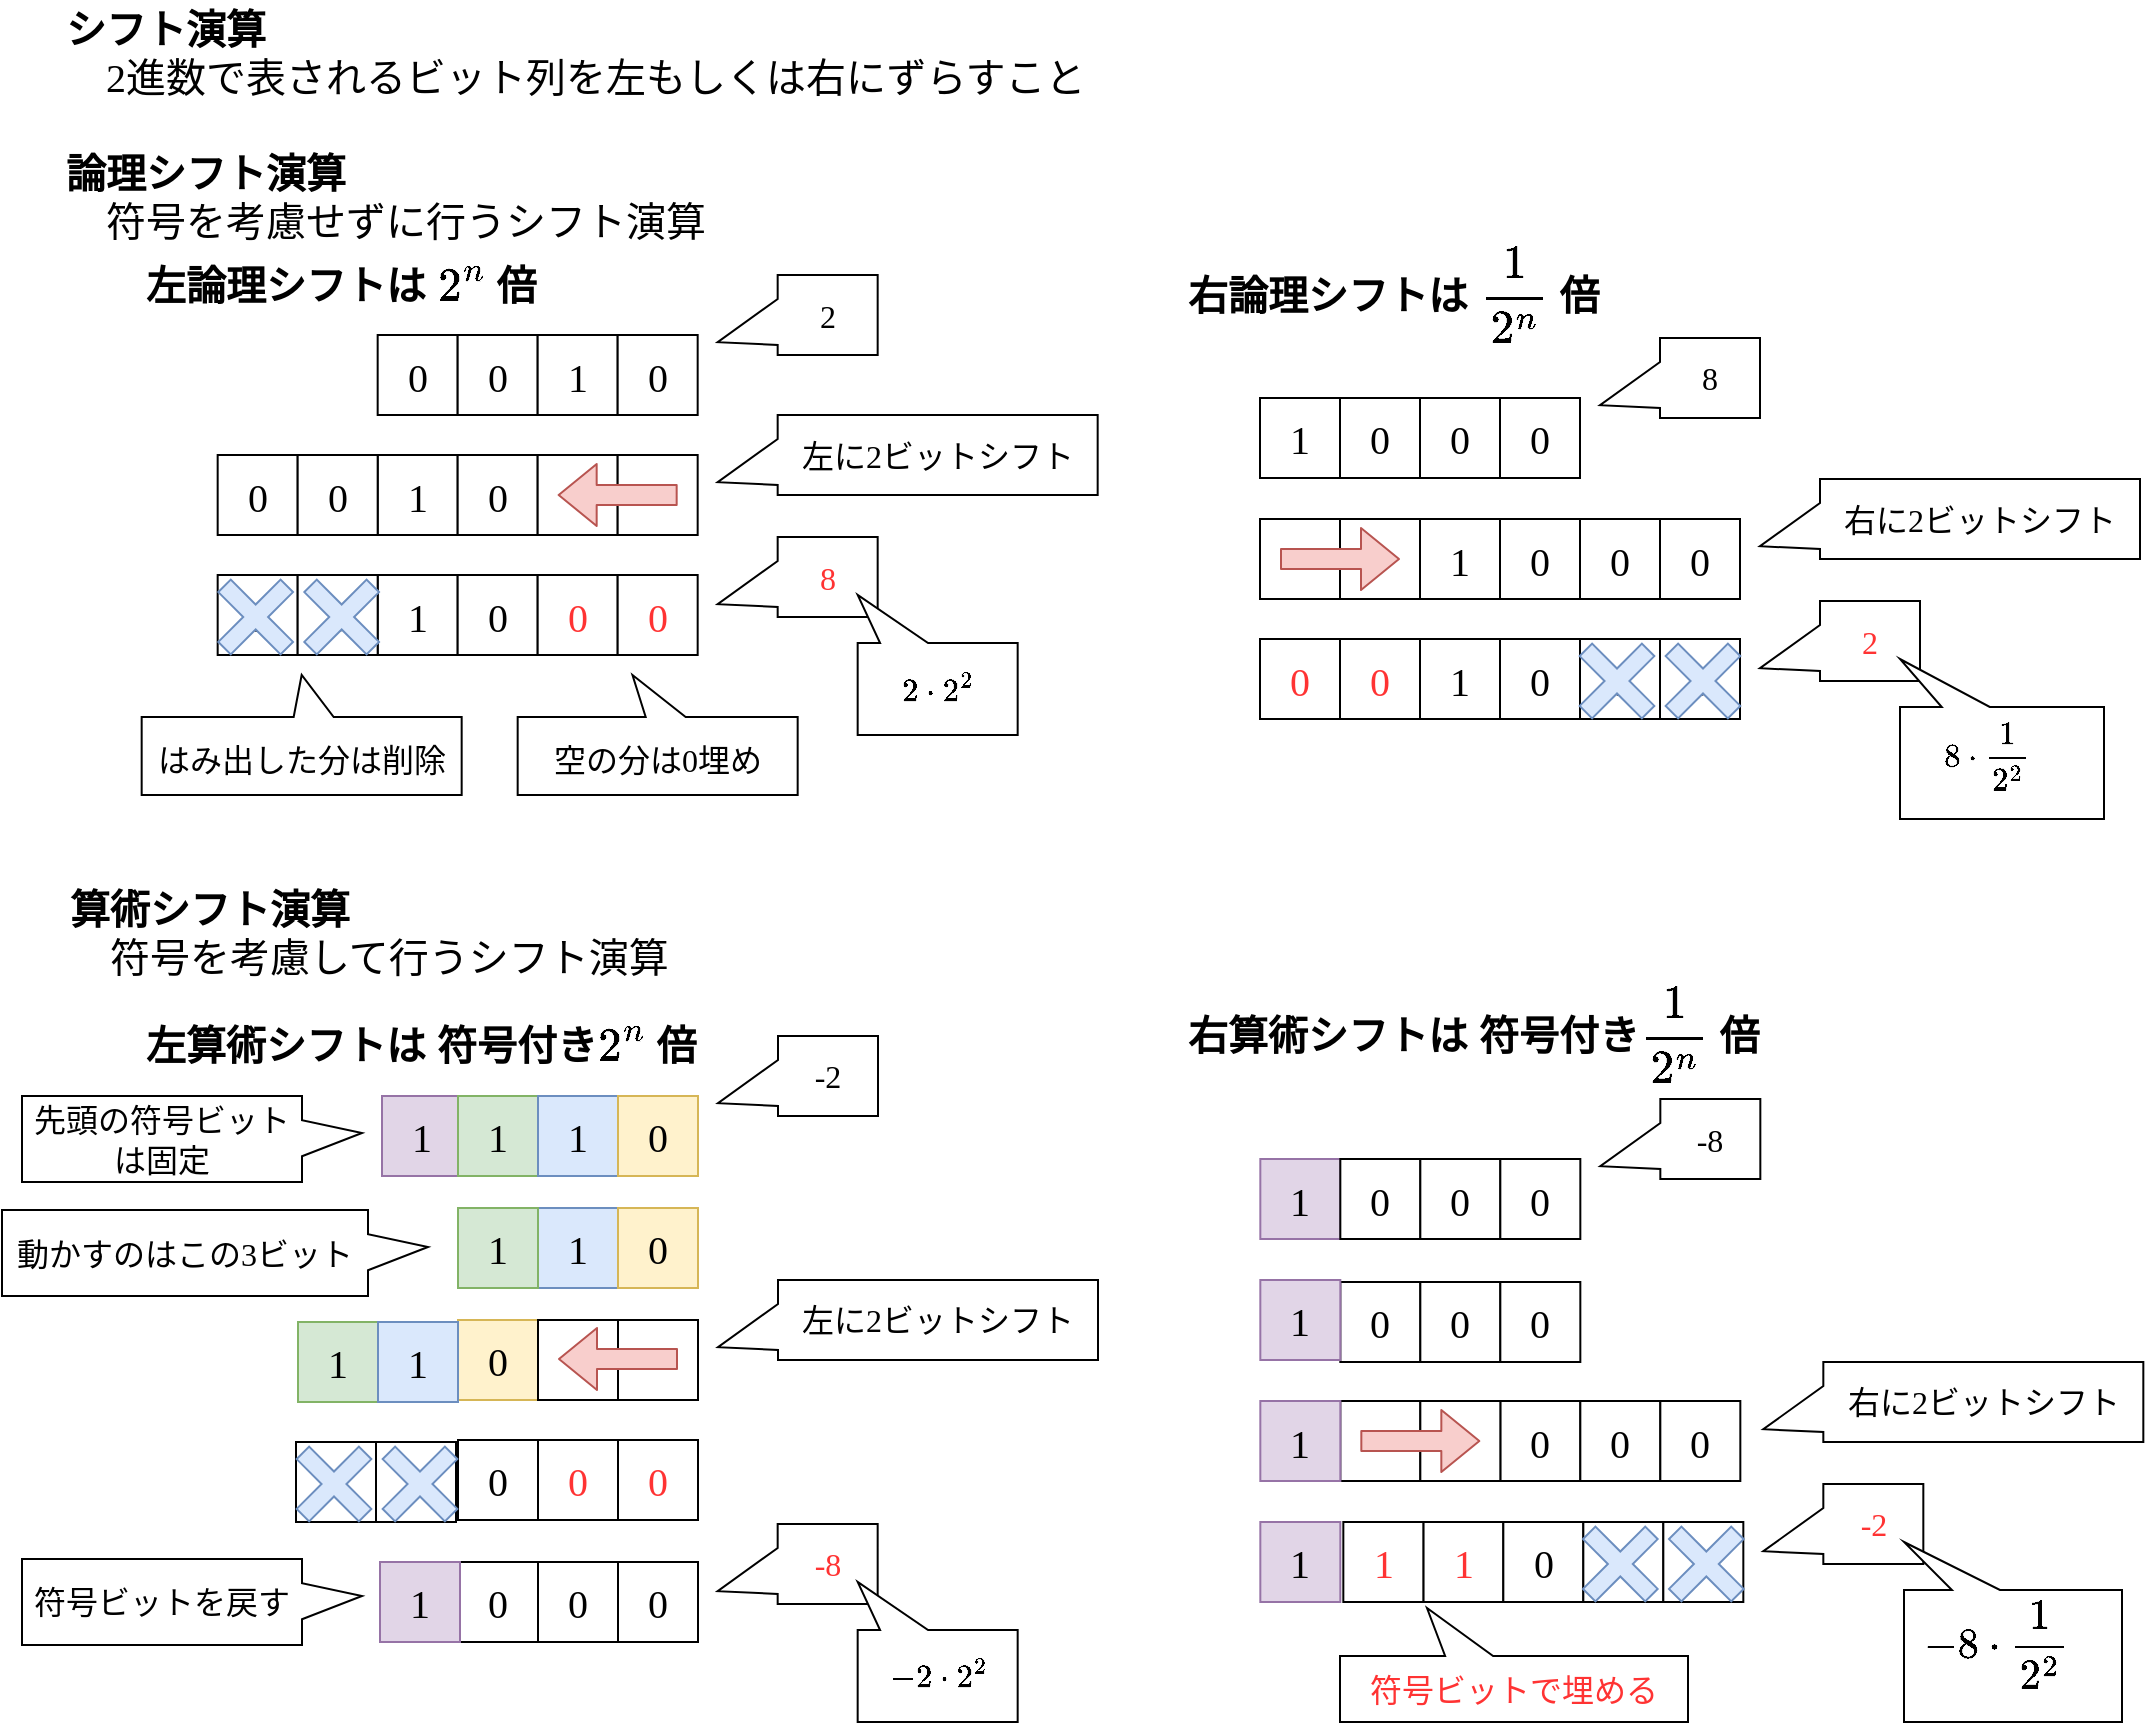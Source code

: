 <mxfile version="11.3.0" type="device" pages="1"><diagram id="_Bbx1AckjvDdmQ9DkUtu" name="ページ1"><mxGraphModel dx="1341" dy="803" grid="1" gridSize="10" guides="1" tooltips="1" connect="1" arrows="1" fold="1" page="1" pageScale="1" pageWidth="827" pageHeight="1169" math="1" shadow="0"><root><mxCell id="0"/><mxCell id="1" parent="0"/><mxCell id="S6I8EzR1U1E8g_ZofssT-21" value="0" style="whiteSpace=wrap;html=1;aspect=fixed;fontFamily=Tahoma;fontSize=20;" parent="1" vertex="1"><mxGeometry x="117.833" y="326.5" width="40" height="40" as="geometry"/></mxCell><mxCell id="S6I8EzR1U1E8g_ZofssT-1" value="&lt;font style=&quot;font-size: 20px&quot; face=&quot;Tahoma&quot;&gt;&lt;b&gt;シフト演算&lt;/b&gt;&lt;br&gt;　2進数で表されるビット列を左もしくは右にずらすこと&lt;br&gt;&lt;br&gt;&lt;b&gt;論理シフト演算&lt;/b&gt;&lt;br&gt;　符号を考慮せずに行うシフト演算&lt;br&gt;&lt;br&gt;&lt;/font&gt;" style="text;html=1;resizable=0;points=[];autosize=1;align=left;verticalAlign=top;spacingTop=-4;" parent="1" vertex="1"><mxGeometry x="40" y="39" width="530" height="110" as="geometry"/></mxCell><mxCell id="S6I8EzR1U1E8g_ZofssT-2" value="&lt;font style=&quot;font-size: 20px&quot;&gt;左論理シフトは `2^n` 倍&lt;/font&gt;" style="text;html=1;resizable=0;points=[];autosize=1;align=left;verticalAlign=top;spacingTop=-4;fontStyle=1" parent="1" vertex="1"><mxGeometry x="79.833" y="166.5" width="230" height="20" as="geometry"/></mxCell><mxCell id="S6I8EzR1U1E8g_ZofssT-4" value="0" style="whiteSpace=wrap;html=1;aspect=fixed;fontFamily=Tahoma;fontSize=20;" parent="1" vertex="1"><mxGeometry x="197.833" y="206.5" width="40" height="40" as="geometry"/></mxCell><mxCell id="S6I8EzR1U1E8g_ZofssT-5" value="0" style="whiteSpace=wrap;html=1;aspect=fixed;fontFamily=Tahoma;fontSize=20;" parent="1" vertex="1"><mxGeometry x="237.833" y="206.5" width="40" height="40" as="geometry"/></mxCell><mxCell id="S6I8EzR1U1E8g_ZofssT-6" value="1" style="whiteSpace=wrap;html=1;aspect=fixed;fontFamily=Tahoma;fontSize=20;" parent="1" vertex="1"><mxGeometry x="277.833" y="206.5" width="40" height="40" as="geometry"/></mxCell><mxCell id="S6I8EzR1U1E8g_ZofssT-7" value="0" style="whiteSpace=wrap;html=1;aspect=fixed;fontFamily=Tahoma;fontSize=20;" parent="1" vertex="1"><mxGeometry x="317.833" y="206.5" width="40" height="40" as="geometry"/></mxCell><mxCell id="S6I8EzR1U1E8g_ZofssT-8" value="2" style="shape=callout;whiteSpace=wrap;html=1;perimeter=calloutPerimeter;fontFamily=Tahoma;fontSize=16;position2=0.84;size=30;position=0.3;base=23;direction=south;" parent="1" vertex="1"><mxGeometry x="367.833" y="176.5" width="80" height="40" as="geometry"/></mxCell><mxCell id="S6I8EzR1U1E8g_ZofssT-9" value="1" style="whiteSpace=wrap;html=1;aspect=fixed;fontFamily=Tahoma;fontSize=20;" parent="1" vertex="1"><mxGeometry x="197.833" y="266.5" width="40" height="40" as="geometry"/></mxCell><mxCell id="S6I8EzR1U1E8g_ZofssT-10" value="0" style="whiteSpace=wrap;html=1;aspect=fixed;fontFamily=Tahoma;fontSize=20;" parent="1" vertex="1"><mxGeometry x="237.833" y="266.5" width="40" height="40" as="geometry"/></mxCell><mxCell id="S6I8EzR1U1E8g_ZofssT-11" value="" style="whiteSpace=wrap;html=1;aspect=fixed;fontFamily=Tahoma;fontSize=20;" parent="1" vertex="1"><mxGeometry x="277.833" y="266.5" width="40" height="40" as="geometry"/></mxCell><mxCell id="S6I8EzR1U1E8g_ZofssT-12" value="" style="whiteSpace=wrap;html=1;aspect=fixed;fontFamily=Tahoma;fontSize=20;" parent="1" vertex="1"><mxGeometry x="317.833" y="266.5" width="40" height="40" as="geometry"/></mxCell><mxCell id="S6I8EzR1U1E8g_ZofssT-13" value="0" style="whiteSpace=wrap;html=1;aspect=fixed;fontFamily=Tahoma;fontSize=20;" parent="1" vertex="1"><mxGeometry x="117.833" y="266.5" width="40" height="40" as="geometry"/></mxCell><mxCell id="S6I8EzR1U1E8g_ZofssT-14" value="0" style="whiteSpace=wrap;html=1;aspect=fixed;fontFamily=Tahoma;fontSize=20;" parent="1" vertex="1"><mxGeometry x="157.833" y="266.5" width="40" height="40" as="geometry"/></mxCell><mxCell id="S6I8EzR1U1E8g_ZofssT-15" value="" style="shape=flexArrow;endArrow=classic;html=1;fontFamily=Tahoma;fontSize=20;fillColor=#f8cecc;strokeColor=#b85450;" parent="1" edge="1"><mxGeometry width="50" height="50" relative="1" as="geometry"><mxPoint x="347.833" y="286.5" as="sourcePoint"/><mxPoint x="287.833" y="286.5" as="targetPoint"/></mxGeometry></mxCell><mxCell id="S6I8EzR1U1E8g_ZofssT-16" value="左に2ビットシフト" style="shape=callout;whiteSpace=wrap;html=1;perimeter=calloutPerimeter;fontFamily=Tahoma;fontSize=16;position2=0.84;size=30;position=0.3;base=23;direction=south;" parent="1" vertex="1"><mxGeometry x="367.833" y="246.5" width="190" height="40" as="geometry"/></mxCell><mxCell id="S6I8EzR1U1E8g_ZofssT-17" value="1" style="whiteSpace=wrap;html=1;aspect=fixed;fontFamily=Tahoma;fontSize=20;" parent="1" vertex="1"><mxGeometry x="197.833" y="326.5" width="40" height="40" as="geometry"/></mxCell><mxCell id="S6I8EzR1U1E8g_ZofssT-18" value="0" style="whiteSpace=wrap;html=1;aspect=fixed;fontFamily=Tahoma;fontSize=20;" parent="1" vertex="1"><mxGeometry x="237.833" y="326.5" width="40" height="40" as="geometry"/></mxCell><mxCell id="S6I8EzR1U1E8g_ZofssT-19" value="0" style="whiteSpace=wrap;html=1;aspect=fixed;fontFamily=Tahoma;fontSize=20;fontColor=#FF3333;" parent="1" vertex="1"><mxGeometry x="277.833" y="326.5" width="40" height="40" as="geometry"/></mxCell><mxCell id="S6I8EzR1U1E8g_ZofssT-20" value="0" style="whiteSpace=wrap;html=1;aspect=fixed;fontFamily=Tahoma;fontSize=20;fontColor=#FF3333;" parent="1" vertex="1"><mxGeometry x="317.833" y="326.5" width="40" height="40" as="geometry"/></mxCell><mxCell id="S6I8EzR1U1E8g_ZofssT-22" value="0" style="whiteSpace=wrap;html=1;aspect=fixed;fontFamily=Tahoma;fontSize=20;" parent="1" vertex="1"><mxGeometry x="157.833" y="326.5" width="40" height="40" as="geometry"/></mxCell><mxCell id="S6I8EzR1U1E8g_ZofssT-24" value="" style="shape=cross;whiteSpace=wrap;html=1;fontFamily=Tahoma;fontSize=20;rotation=-45;fillColor=#dae8fc;strokeColor=#6c8ebf;" parent="1" vertex="1"><mxGeometry x="114.833" y="325.5" width="44" height="44" as="geometry"/></mxCell><mxCell id="S6I8EzR1U1E8g_ZofssT-28" value="" style="shape=cross;whiteSpace=wrap;html=1;fontFamily=Tahoma;fontSize=20;rotation=-45;fillColor=#dae8fc;strokeColor=#6c8ebf;" parent="1" vertex="1"><mxGeometry x="157.833" y="325.5" width="44" height="44" as="geometry"/></mxCell><mxCell id="S6I8EzR1U1E8g_ZofssT-29" value="&lt;font color=&quot;#000000&quot; style=&quot;font-size: 16px&quot;&gt;はみ出した分は削除&lt;/font&gt;" style="shape=callout;whiteSpace=wrap;html=1;perimeter=calloutPerimeter;fontFamily=Tahoma;fontSize=20;fontColor=#FF3333;direction=west;size=21;position=0.4;" parent="1" vertex="1"><mxGeometry x="79.833" y="376.5" width="160" height="60" as="geometry"/></mxCell><mxCell id="S6I8EzR1U1E8g_ZofssT-30" value="&lt;font color=&quot;#000000&quot; style=&quot;font-size: 16px&quot;&gt;空の分は0埋め&lt;/font&gt;" style="shape=callout;whiteSpace=wrap;html=1;perimeter=calloutPerimeter;fontFamily=Tahoma;fontSize=20;fontColor=#FF3333;direction=west;size=21;position=0.4;position2=0.59;" parent="1" vertex="1"><mxGeometry x="267.833" y="376.5" width="140" height="60" as="geometry"/></mxCell><mxCell id="S6I8EzR1U1E8g_ZofssT-31" value="8" style="shape=callout;whiteSpace=wrap;html=1;perimeter=calloutPerimeter;fontFamily=Tahoma;fontSize=16;position2=0.84;size=30;position=0.3;base=23;direction=south;fontColor=#FF3333;" parent="1" vertex="1"><mxGeometry x="367.833" y="307.5" width="80" height="40" as="geometry"/></mxCell><mxCell id="S6I8EzR1U1E8g_ZofssT-33" value="`2 * 2^2`" style="shape=callout;whiteSpace=wrap;html=1;perimeter=calloutPerimeter;fontFamily=Tahoma;fontSize=16;position2=1;size=24;position=0.56;base=24;direction=west;" parent="1" vertex="1"><mxGeometry x="437.833" y="336.5" width="80" height="70" as="geometry"/></mxCell><mxCell id="S6I8EzR1U1E8g_ZofssT-35" value="0" style="whiteSpace=wrap;html=1;aspect=fixed;fontFamily=Tahoma;fontSize=20;fontColor=#FF3333;" parent="1" vertex="1"><mxGeometry x="639.0" y="358.5" width="40" height="40" as="geometry"/></mxCell><mxCell id="S6I8EzR1U1E8g_ZofssT-36" value="1" style="whiteSpace=wrap;html=1;aspect=fixed;fontFamily=Tahoma;fontSize=20;" parent="1" vertex="1"><mxGeometry x="639.0" y="238" width="40" height="40" as="geometry"/></mxCell><mxCell id="S6I8EzR1U1E8g_ZofssT-37" value="0" style="whiteSpace=wrap;html=1;aspect=fixed;fontFamily=Tahoma;fontSize=20;" parent="1" vertex="1"><mxGeometry x="679.0" y="238" width="40" height="40" as="geometry"/></mxCell><mxCell id="S6I8EzR1U1E8g_ZofssT-38" value="0" style="whiteSpace=wrap;html=1;aspect=fixed;fontFamily=Tahoma;fontSize=20;" parent="1" vertex="1"><mxGeometry x="719.0" y="238" width="40" height="40" as="geometry"/></mxCell><mxCell id="S6I8EzR1U1E8g_ZofssT-39" value="0" style="whiteSpace=wrap;html=1;aspect=fixed;fontFamily=Tahoma;fontSize=20;" parent="1" vertex="1"><mxGeometry x="759.0" y="238" width="40" height="40" as="geometry"/></mxCell><mxCell id="S6I8EzR1U1E8g_ZofssT-40" value="8" style="shape=callout;whiteSpace=wrap;html=1;perimeter=calloutPerimeter;fontFamily=Tahoma;fontSize=16;position2=0.84;size=30;position=0.3;base=23;direction=south;" parent="1" vertex="1"><mxGeometry x="809.0" y="208" width="80" height="40" as="geometry"/></mxCell><mxCell id="S6I8EzR1U1E8g_ZofssT-41" value="1" style="whiteSpace=wrap;html=1;aspect=fixed;fontFamily=Tahoma;fontSize=20;" parent="1" vertex="1"><mxGeometry x="719.0" y="298.5" width="40" height="40" as="geometry"/></mxCell><mxCell id="S6I8EzR1U1E8g_ZofssT-42" value="0" style="whiteSpace=wrap;html=1;aspect=fixed;fontFamily=Tahoma;fontSize=20;" parent="1" vertex="1"><mxGeometry x="759.0" y="298.5" width="40" height="40" as="geometry"/></mxCell><mxCell id="S6I8EzR1U1E8g_ZofssT-43" value="0" style="whiteSpace=wrap;html=1;aspect=fixed;fontFamily=Tahoma;fontSize=20;" parent="1" vertex="1"><mxGeometry x="799.0" y="298.5" width="40" height="40" as="geometry"/></mxCell><mxCell id="S6I8EzR1U1E8g_ZofssT-44" value="0" style="whiteSpace=wrap;html=1;aspect=fixed;fontFamily=Tahoma;fontSize=20;" parent="1" vertex="1"><mxGeometry x="839.0" y="298.5" width="40" height="40" as="geometry"/></mxCell><mxCell id="S6I8EzR1U1E8g_ZofssT-45" value="" style="whiteSpace=wrap;html=1;aspect=fixed;fontFamily=Tahoma;fontSize=20;" parent="1" vertex="1"><mxGeometry x="639.0" y="298.5" width="40" height="40" as="geometry"/></mxCell><mxCell id="S6I8EzR1U1E8g_ZofssT-46" value="" style="whiteSpace=wrap;html=1;aspect=fixed;fontFamily=Tahoma;fontSize=20;" parent="1" vertex="1"><mxGeometry x="679.0" y="298.5" width="40" height="40" as="geometry"/></mxCell><mxCell id="S6I8EzR1U1E8g_ZofssT-48" value="右に2ビットシフト" style="shape=callout;whiteSpace=wrap;html=1;perimeter=calloutPerimeter;fontFamily=Tahoma;fontSize=16;position2=0.84;size=30;position=0.3;base=23;direction=south;" parent="1" vertex="1"><mxGeometry x="889.0" y="278.5" width="190" height="40" as="geometry"/></mxCell><mxCell id="S6I8EzR1U1E8g_ZofssT-49" value="1" style="whiteSpace=wrap;html=1;aspect=fixed;fontFamily=Tahoma;fontSize=20;" parent="1" vertex="1"><mxGeometry x="719.0" y="358.5" width="40" height="40" as="geometry"/></mxCell><mxCell id="S6I8EzR1U1E8g_ZofssT-50" value="0" style="whiteSpace=wrap;html=1;aspect=fixed;fontFamily=Tahoma;fontSize=20;" parent="1" vertex="1"><mxGeometry x="759.0" y="358.5" width="40" height="40" as="geometry"/></mxCell><mxCell id="S6I8EzR1U1E8g_ZofssT-51" value="0" style="whiteSpace=wrap;html=1;aspect=fixed;fontFamily=Tahoma;fontSize=20;fontColor=#000000;" parent="1" vertex="1"><mxGeometry x="799.0" y="358.5" width="40" height="40" as="geometry"/></mxCell><mxCell id="S6I8EzR1U1E8g_ZofssT-52" value="0" style="whiteSpace=wrap;html=1;aspect=fixed;fontFamily=Tahoma;fontSize=20;fontColor=#000000;" parent="1" vertex="1"><mxGeometry x="839.0" y="358.5" width="40" height="40" as="geometry"/></mxCell><mxCell id="S6I8EzR1U1E8g_ZofssT-53" value="0" style="whiteSpace=wrap;html=1;aspect=fixed;fontFamily=Tahoma;fontSize=20;fontColor=#FF3333;" parent="1" vertex="1"><mxGeometry x="679.0" y="358.5" width="40" height="40" as="geometry"/></mxCell><mxCell id="S6I8EzR1U1E8g_ZofssT-54" value="" style="shape=cross;whiteSpace=wrap;html=1;fontFamily=Tahoma;fontSize=20;rotation=-45;fillColor=#dae8fc;strokeColor=#6c8ebf;" parent="1" vertex="1"><mxGeometry x="795.5" y="357.5" width="44" height="44" as="geometry"/></mxCell><mxCell id="S6I8EzR1U1E8g_ZofssT-55" value="" style="shape=cross;whiteSpace=wrap;html=1;fontFamily=Tahoma;fontSize=20;rotation=-45;fillColor=#dae8fc;strokeColor=#6c8ebf;" parent="1" vertex="1"><mxGeometry x="838.5" y="357.5" width="44" height="44" as="geometry"/></mxCell><mxCell id="S6I8EzR1U1E8g_ZofssT-58" value="2" style="shape=callout;whiteSpace=wrap;html=1;perimeter=calloutPerimeter;fontFamily=Tahoma;fontSize=16;position2=0.84;size=30;position=0.3;base=23;direction=south;fontColor=#FF3333;" parent="1" vertex="1"><mxGeometry x="889.0" y="339.5" width="80" height="40" as="geometry"/></mxCell><mxCell id="S6I8EzR1U1E8g_ZofssT-59" value="" style="shape=callout;whiteSpace=wrap;html=1;perimeter=calloutPerimeter;fontFamily=Tahoma;fontSize=16;position2=1;size=24;position=0.56;base=24;direction=west;verticalAlign=top;" parent="1" vertex="1"><mxGeometry x="959.0" y="368.5" width="102" height="80" as="geometry"/></mxCell><mxCell id="S6I8EzR1U1E8g_ZofssT-60" value="&lt;font style=&quot;font-size: 20px&quot;&gt;右論理シフトは `1/2^n` 倍&lt;/font&gt;" style="text;html=1;resizable=0;points=[];autosize=1;align=left;verticalAlign=top;spacingTop=-4;fontStyle=1" parent="1" vertex="1"><mxGeometry x="601.0" y="158.5" width="250" height="20" as="geometry"/></mxCell><mxCell id="S6I8EzR1U1E8g_ZofssT-61" value="" style="shape=flexArrow;endArrow=classic;html=1;fontFamily=Tahoma;fontSize=20;fillColor=#f8cecc;strokeColor=#b85450;" parent="1" edge="1"><mxGeometry width="50" height="50" relative="1" as="geometry"><mxPoint x="649.0" y="318.5" as="sourcePoint"/><mxPoint x="709.0" y="318.5" as="targetPoint"/></mxGeometry></mxCell><mxCell id="S6I8EzR1U1E8g_ZofssT-62" value="1" style="whiteSpace=wrap;html=1;aspect=fixed;fontFamily=Tahoma;fontSize=20;" parent="1" vertex="1"><mxGeometry x="157" y="760" width="40" height="40" as="geometry"/></mxCell><mxCell id="S6I8EzR1U1E8g_ZofssT-63" value="&lt;font style=&quot;font-size: 20px&quot; face=&quot;Tahoma&quot;&gt;&lt;b&gt;算術シフト演算&lt;/b&gt;&lt;br&gt;　符号を考慮して行うシフト演算&lt;br&gt;&lt;br&gt;&lt;/font&gt;" style="text;html=1;resizable=0;points=[];autosize=1;align=left;verticalAlign=top;spacingTop=-4;" parent="1" vertex="1"><mxGeometry x="42" y="479" width="320" height="60" as="geometry"/></mxCell><mxCell id="S6I8EzR1U1E8g_ZofssT-64" value="&lt;font style=&quot;font-size: 20px&quot;&gt;左算術シフトは 符号付き`2^n` 倍&lt;/font&gt;" style="text;html=1;resizable=0;points=[];autosize=1;align=left;verticalAlign=top;spacingTop=-4;fontStyle=1" parent="1" vertex="1"><mxGeometry x="80" y="547" width="310" height="20" as="geometry"/></mxCell><mxCell id="S6I8EzR1U1E8g_ZofssT-65" value="1" style="whiteSpace=wrap;html=1;aspect=fixed;fontFamily=Tahoma;fontSize=20;fillColor=#e1d5e7;strokeColor=#9673a6;" parent="1" vertex="1"><mxGeometry x="200" y="587" width="40" height="40" as="geometry"/></mxCell><mxCell id="S6I8EzR1U1E8g_ZofssT-66" value="1" style="whiteSpace=wrap;html=1;aspect=fixed;fontFamily=Tahoma;fontSize=20;fillColor=#d5e8d4;strokeColor=#82b366;" parent="1" vertex="1"><mxGeometry x="238" y="587" width="40" height="40" as="geometry"/></mxCell><mxCell id="S6I8EzR1U1E8g_ZofssT-67" value="1" style="whiteSpace=wrap;html=1;aspect=fixed;fontFamily=Tahoma;fontSize=20;fillColor=#dae8fc;strokeColor=#6c8ebf;" parent="1" vertex="1"><mxGeometry x="278" y="587" width="40" height="40" as="geometry"/></mxCell><mxCell id="S6I8EzR1U1E8g_ZofssT-68" value="0" style="whiteSpace=wrap;html=1;aspect=fixed;fontFamily=Tahoma;fontSize=20;fillColor=#fff2cc;strokeColor=#d6b656;" parent="1" vertex="1"><mxGeometry x="318" y="587" width="40" height="40" as="geometry"/></mxCell><mxCell id="S6I8EzR1U1E8g_ZofssT-69" value="-2" style="shape=callout;whiteSpace=wrap;html=1;perimeter=calloutPerimeter;fontFamily=Tahoma;fontSize=16;position2=0.84;size=30;position=0.3;base=23;direction=south;" parent="1" vertex="1"><mxGeometry x="368" y="557" width="80" height="40" as="geometry"/></mxCell><mxCell id="S6I8EzR1U1E8g_ZofssT-71" value="0" style="whiteSpace=wrap;html=1;aspect=fixed;fontFamily=Tahoma;fontSize=20;fillColor=#fff2cc;strokeColor=#d6b656;" parent="1" vertex="1"><mxGeometry x="238" y="699" width="40" height="40" as="geometry"/></mxCell><mxCell id="S6I8EzR1U1E8g_ZofssT-72" value="" style="whiteSpace=wrap;html=1;aspect=fixed;fontFamily=Tahoma;fontSize=20;" parent="1" vertex="1"><mxGeometry x="278" y="699" width="40" height="40" as="geometry"/></mxCell><mxCell id="S6I8EzR1U1E8g_ZofssT-73" value="" style="whiteSpace=wrap;html=1;aspect=fixed;fontFamily=Tahoma;fontSize=20;" parent="1" vertex="1"><mxGeometry x="318" y="699" width="40" height="40" as="geometry"/></mxCell><mxCell id="S6I8EzR1U1E8g_ZofssT-74" value="1" style="whiteSpace=wrap;html=1;aspect=fixed;fontFamily=Tahoma;fontSize=20;fillColor=#d5e8d4;strokeColor=#82b366;" parent="1" vertex="1"><mxGeometry x="158" y="700" width="40" height="40" as="geometry"/></mxCell><mxCell id="S6I8EzR1U1E8g_ZofssT-75" value="1" style="whiteSpace=wrap;html=1;aspect=fixed;fontFamily=Tahoma;fontSize=20;fillColor=#dae8fc;strokeColor=#6c8ebf;" parent="1" vertex="1"><mxGeometry x="198" y="700" width="40" height="40" as="geometry"/></mxCell><mxCell id="S6I8EzR1U1E8g_ZofssT-76" value="" style="shape=flexArrow;endArrow=classic;html=1;fontFamily=Tahoma;fontSize=20;fillColor=#f8cecc;strokeColor=#b85450;" parent="1" edge="1"><mxGeometry width="50" height="50" relative="1" as="geometry"><mxPoint x="348" y="718.5" as="sourcePoint"/><mxPoint x="288" y="718.5" as="targetPoint"/></mxGeometry></mxCell><mxCell id="S6I8EzR1U1E8g_ZofssT-77" value="左に2ビットシフト" style="shape=callout;whiteSpace=wrap;html=1;perimeter=calloutPerimeter;fontFamily=Tahoma;fontSize=16;position2=0.84;size=30;position=0.3;base=23;direction=south;" parent="1" vertex="1"><mxGeometry x="368" y="679" width="190" height="40" as="geometry"/></mxCell><mxCell id="S6I8EzR1U1E8g_ZofssT-79" value="0" style="whiteSpace=wrap;html=1;aspect=fixed;fontFamily=Tahoma;fontSize=20;" parent="1" vertex="1"><mxGeometry x="238" y="759" width="40" height="40" as="geometry"/></mxCell><mxCell id="S6I8EzR1U1E8g_ZofssT-80" value="0" style="whiteSpace=wrap;html=1;aspect=fixed;fontFamily=Tahoma;fontSize=20;fontColor=#FF3333;" parent="1" vertex="1"><mxGeometry x="278" y="759" width="40" height="40" as="geometry"/></mxCell><mxCell id="S6I8EzR1U1E8g_ZofssT-81" value="0" style="whiteSpace=wrap;html=1;aspect=fixed;fontFamily=Tahoma;fontSize=20;fontColor=#FF3333;" parent="1" vertex="1"><mxGeometry x="318" y="759" width="40" height="40" as="geometry"/></mxCell><mxCell id="S6I8EzR1U1E8g_ZofssT-82" value="1" style="whiteSpace=wrap;html=1;aspect=fixed;fontFamily=Tahoma;fontSize=20;" parent="1" vertex="1"><mxGeometry x="197" y="760" width="40" height="40" as="geometry"/></mxCell><mxCell id="S6I8EzR1U1E8g_ZofssT-83" value="" style="shape=cross;whiteSpace=wrap;html=1;fontFamily=Tahoma;fontSize=20;rotation=-45;fillColor=#dae8fc;strokeColor=#6c8ebf;" parent="1" vertex="1"><mxGeometry x="154" y="759" width="44" height="44" as="geometry"/></mxCell><mxCell id="S6I8EzR1U1E8g_ZofssT-84" value="" style="shape=cross;whiteSpace=wrap;html=1;fontFamily=Tahoma;fontSize=20;rotation=-45;fillColor=#dae8fc;strokeColor=#6c8ebf;" parent="1" vertex="1"><mxGeometry x="197" y="759" width="44" height="44" as="geometry"/></mxCell><mxCell id="S6I8EzR1U1E8g_ZofssT-90" value="1" style="whiteSpace=wrap;html=1;aspect=fixed;fontFamily=Tahoma;fontSize=20;fillColor=#e1d5e7;strokeColor=#9673a6;" parent="1" vertex="1"><mxGeometry x="639.167" y="618.5" width="40" height="40" as="geometry"/></mxCell><mxCell id="S6I8EzR1U1E8g_ZofssT-91" value="0" style="whiteSpace=wrap;html=1;aspect=fixed;fontFamily=Tahoma;fontSize=20;" parent="1" vertex="1"><mxGeometry x="679.167" y="618.5" width="40" height="40" as="geometry"/></mxCell><mxCell id="S6I8EzR1U1E8g_ZofssT-92" value="0" style="whiteSpace=wrap;html=1;aspect=fixed;fontFamily=Tahoma;fontSize=20;" parent="1" vertex="1"><mxGeometry x="719.167" y="618.5" width="40" height="40" as="geometry"/></mxCell><mxCell id="S6I8EzR1U1E8g_ZofssT-93" value="0" style="whiteSpace=wrap;html=1;aspect=fixed;fontFamily=Tahoma;fontSize=20;" parent="1" vertex="1"><mxGeometry x="759.167" y="618.5" width="40" height="40" as="geometry"/></mxCell><mxCell id="S6I8EzR1U1E8g_ZofssT-94" value="-8" style="shape=callout;whiteSpace=wrap;html=1;perimeter=calloutPerimeter;fontFamily=Tahoma;fontSize=16;position2=0.84;size=30;position=0.3;base=23;direction=south;" parent="1" vertex="1"><mxGeometry x="809.167" y="588.5" width="80" height="40" as="geometry"/></mxCell><mxCell id="S6I8EzR1U1E8g_ZofssT-95" value="0" style="whiteSpace=wrap;html=1;aspect=fixed;fontFamily=Tahoma;fontSize=20;" parent="1" vertex="1"><mxGeometry x="759.167" y="739.5" width="40" height="40" as="geometry"/></mxCell><mxCell id="S6I8EzR1U1E8g_ZofssT-96" value="0" style="whiteSpace=wrap;html=1;aspect=fixed;fontFamily=Tahoma;fontSize=20;" parent="1" vertex="1"><mxGeometry x="799.167" y="739.5" width="40" height="40" as="geometry"/></mxCell><mxCell id="S6I8EzR1U1E8g_ZofssT-97" value="0" style="whiteSpace=wrap;html=1;aspect=fixed;fontFamily=Tahoma;fontSize=20;" parent="1" vertex="1"><mxGeometry x="839.167" y="739.5" width="40" height="40" as="geometry"/></mxCell><mxCell id="S6I8EzR1U1E8g_ZofssT-99" value="" style="whiteSpace=wrap;html=1;aspect=fixed;fontFamily=Tahoma;fontSize=20;" parent="1" vertex="1"><mxGeometry x="679.167" y="739.5" width="40" height="40" as="geometry"/></mxCell><mxCell id="S6I8EzR1U1E8g_ZofssT-100" value="" style="whiteSpace=wrap;html=1;aspect=fixed;fontFamily=Tahoma;fontSize=20;" parent="1" vertex="1"><mxGeometry x="719.167" y="739.5" width="40" height="40" as="geometry"/></mxCell><mxCell id="S6I8EzR1U1E8g_ZofssT-101" value="右に2ビットシフト" style="shape=callout;whiteSpace=wrap;html=1;perimeter=calloutPerimeter;fontFamily=Tahoma;fontSize=16;position2=0.84;size=30;position=0.3;base=23;direction=south;" parent="1" vertex="1"><mxGeometry x="890.667" y="720" width="190" height="40" as="geometry"/></mxCell><mxCell id="S6I8EzR1U1E8g_ZofssT-102" value="1" style="whiteSpace=wrap;html=1;aspect=fixed;fontFamily=Tahoma;fontSize=20;fontColor=#FF3333;" parent="1" vertex="1"><mxGeometry x="720.667" y="800" width="40" height="40" as="geometry"/></mxCell><mxCell id="S6I8EzR1U1E8g_ZofssT-103" value="0" style="whiteSpace=wrap;html=1;aspect=fixed;fontFamily=Tahoma;fontSize=20;" parent="1" vertex="1"><mxGeometry x="760.667" y="800" width="40" height="40" as="geometry"/></mxCell><mxCell id="S6I8EzR1U1E8g_ZofssT-104" value="0" style="whiteSpace=wrap;html=1;aspect=fixed;fontFamily=Tahoma;fontSize=20;fontColor=#000000;" parent="1" vertex="1"><mxGeometry x="800.667" y="800" width="40" height="40" as="geometry"/></mxCell><mxCell id="S6I8EzR1U1E8g_ZofssT-105" value="0" style="whiteSpace=wrap;html=1;aspect=fixed;fontFamily=Tahoma;fontSize=20;fontColor=#000000;" parent="1" vertex="1"><mxGeometry x="840.667" y="800" width="40" height="40" as="geometry"/></mxCell><mxCell id="S6I8EzR1U1E8g_ZofssT-106" value="1" style="whiteSpace=wrap;html=1;aspect=fixed;fontFamily=Tahoma;fontSize=20;fontColor=#FF3333;" parent="1" vertex="1"><mxGeometry x="680.667" y="800" width="40" height="40" as="geometry"/></mxCell><mxCell id="S6I8EzR1U1E8g_ZofssT-107" value="" style="shape=cross;whiteSpace=wrap;html=1;fontFamily=Tahoma;fontSize=20;rotation=-45;fillColor=#dae8fc;strokeColor=#6c8ebf;" parent="1" vertex="1"><mxGeometry x="797.167" y="799" width="44" height="44" as="geometry"/></mxCell><mxCell id="S6I8EzR1U1E8g_ZofssT-108" value="" style="shape=cross;whiteSpace=wrap;html=1;fontFamily=Tahoma;fontSize=20;rotation=-45;fillColor=#dae8fc;strokeColor=#6c8ebf;" parent="1" vertex="1"><mxGeometry x="840.167" y="799" width="44" height="44" as="geometry"/></mxCell><mxCell id="S6I8EzR1U1E8g_ZofssT-109" value="-2" style="shape=callout;whiteSpace=wrap;html=1;perimeter=calloutPerimeter;fontFamily=Tahoma;fontSize=16;position2=0.84;size=30;position=0.3;base=23;direction=south;fontColor=#FF3333;" parent="1" vertex="1"><mxGeometry x="890.667" y="781" width="80" height="40" as="geometry"/></mxCell><mxCell id="S6I8EzR1U1E8g_ZofssT-110" value="" style="shape=callout;whiteSpace=wrap;html=1;perimeter=calloutPerimeter;fontFamily=Tahoma;fontSize=16;position2=1;size=24;position=0.56;base=24;direction=west;" parent="1" vertex="1"><mxGeometry x="961" y="810" width="109" height="90" as="geometry"/></mxCell><mxCell id="S6I8EzR1U1E8g_ZofssT-111" value="&lt;font style=&quot;font-size: 20px&quot;&gt;右算術シフトは 符号付き`1/2^n` 倍&lt;/font&gt;" style="text;html=1;resizable=0;points=[];autosize=1;align=left;verticalAlign=top;spacingTop=-4;fontStyle=1" parent="1" vertex="1"><mxGeometry x="601.167" y="529" width="330" height="20" as="geometry"/></mxCell><mxCell id="S6I8EzR1U1E8g_ZofssT-112" value="" style="shape=flexArrow;endArrow=classic;html=1;fontFamily=Tahoma;fontSize=20;fillColor=#f8cecc;strokeColor=#b85450;" parent="1" edge="1"><mxGeometry width="50" height="50" relative="1" as="geometry"><mxPoint x="689.167" y="759.5" as="sourcePoint"/><mxPoint x="749.167" y="759.5" as="targetPoint"/></mxGeometry></mxCell><mxCell id="S6I8EzR1U1E8g_ZofssT-115" value="先頭の符号ビットは固定" style="shape=callout;whiteSpace=wrap;html=1;perimeter=calloutPerimeter;fontFamily=Tahoma;fontSize=16;position2=0.57;size=30;position=0.3;base=18;direction=north;" parent="1" vertex="1"><mxGeometry x="20" y="587" width="170" height="43" as="geometry"/></mxCell><mxCell id="S6I8EzR1U1E8g_ZofssT-116" value="1" style="whiteSpace=wrap;html=1;aspect=fixed;fontFamily=Tahoma;fontSize=20;fillColor=#dae8fc;strokeColor=#6c8ebf;" parent="1" vertex="1"><mxGeometry x="278" y="643" width="40" height="40" as="geometry"/></mxCell><mxCell id="S6I8EzR1U1E8g_ZofssT-117" value="0" style="whiteSpace=wrap;html=1;aspect=fixed;fontFamily=Tahoma;fontSize=20;fillColor=#fff2cc;strokeColor=#d6b656;" parent="1" vertex="1"><mxGeometry x="318" y="643" width="40" height="40" as="geometry"/></mxCell><mxCell id="S6I8EzR1U1E8g_ZofssT-118" value="1" style="whiteSpace=wrap;html=1;aspect=fixed;fontFamily=Tahoma;fontSize=20;fillColor=#d5e8d4;strokeColor=#82b366;" parent="1" vertex="1"><mxGeometry x="238" y="643" width="40" height="40" as="geometry"/></mxCell><mxCell id="S6I8EzR1U1E8g_ZofssT-119" value="動かすのはこの3ビット" style="shape=callout;whiteSpace=wrap;html=1;perimeter=calloutPerimeter;fontFamily=Tahoma;fontSize=16;position2=0.57;size=30;position=0.3;base=18;direction=north;" parent="1" vertex="1"><mxGeometry x="10" y="644" width="213" height="43" as="geometry"/></mxCell><mxCell id="S6I8EzR1U1E8g_ZofssT-120" value="0" style="whiteSpace=wrap;html=1;aspect=fixed;fontFamily=Tahoma;fontSize=20;" parent="1" vertex="1"><mxGeometry x="238" y="820" width="40" height="40" as="geometry"/></mxCell><mxCell id="S6I8EzR1U1E8g_ZofssT-121" value="0" style="whiteSpace=wrap;html=1;aspect=fixed;fontFamily=Tahoma;fontSize=20;fontColor=#000000;" parent="1" vertex="1"><mxGeometry x="278" y="820" width="40" height="40" as="geometry"/></mxCell><mxCell id="S6I8EzR1U1E8g_ZofssT-122" value="0" style="whiteSpace=wrap;html=1;aspect=fixed;fontFamily=Tahoma;fontSize=20;fontColor=#000000;" parent="1" vertex="1"><mxGeometry x="318" y="820" width="40" height="40" as="geometry"/></mxCell><mxCell id="S6I8EzR1U1E8g_ZofssT-123" value="1" style="whiteSpace=wrap;html=1;aspect=fixed;fontFamily=Tahoma;fontSize=20;fillColor=#e1d5e7;strokeColor=#9673a6;" parent="1" vertex="1"><mxGeometry x="199" y="820" width="40" height="40" as="geometry"/></mxCell><mxCell id="S6I8EzR1U1E8g_ZofssT-124" value="符号ビットを戻す" style="shape=callout;whiteSpace=wrap;html=1;perimeter=calloutPerimeter;fontFamily=Tahoma;fontSize=16;position2=0.57;size=30;position=0.3;base=18;direction=north;" parent="1" vertex="1"><mxGeometry x="20" y="818.5" width="170" height="43" as="geometry"/></mxCell><mxCell id="S6I8EzR1U1E8g_ZofssT-125" value="-8" style="shape=callout;whiteSpace=wrap;html=1;perimeter=calloutPerimeter;fontFamily=Tahoma;fontSize=16;position2=0.84;size=30;position=0.3;base=23;direction=south;fontColor=#FF3333;" parent="1" vertex="1"><mxGeometry x="367.833" y="801" width="80" height="40" as="geometry"/></mxCell><mxCell id="S6I8EzR1U1E8g_ZofssT-126" value="`-2 * 2^2`" style="shape=callout;whiteSpace=wrap;html=1;perimeter=calloutPerimeter;fontFamily=Tahoma;fontSize=16;position2=1;size=24;position=0.56;base=24;direction=west;" parent="1" vertex="1"><mxGeometry x="437.833" y="830" width="80" height="70" as="geometry"/></mxCell><mxCell id="S6I8EzR1U1E8g_ZofssT-127" value="0" style="whiteSpace=wrap;html=1;aspect=fixed;fontFamily=Tahoma;fontSize=20;" parent="1" vertex="1"><mxGeometry x="679.167" y="680" width="40" height="40" as="geometry"/></mxCell><mxCell id="S6I8EzR1U1E8g_ZofssT-128" value="0" style="whiteSpace=wrap;html=1;aspect=fixed;fontFamily=Tahoma;fontSize=20;" parent="1" vertex="1"><mxGeometry x="719.167" y="680" width="40" height="40" as="geometry"/></mxCell><mxCell id="S6I8EzR1U1E8g_ZofssT-129" value="0" style="whiteSpace=wrap;html=1;aspect=fixed;fontFamily=Tahoma;fontSize=20;" parent="1" vertex="1"><mxGeometry x="759.167" y="680" width="40" height="40" as="geometry"/></mxCell><mxCell id="S6I8EzR1U1E8g_ZofssT-130" value="1" style="whiteSpace=wrap;html=1;aspect=fixed;fontFamily=Tahoma;fontSize=20;fillColor=#e1d5e7;strokeColor=#9673a6;" parent="1" vertex="1"><mxGeometry x="639.167" y="679" width="40" height="40" as="geometry"/></mxCell><mxCell id="S6I8EzR1U1E8g_ZofssT-131" value="1" style="whiteSpace=wrap;html=1;aspect=fixed;fontFamily=Tahoma;fontSize=20;fillColor=#e1d5e7;strokeColor=#9673a6;" parent="1" vertex="1"><mxGeometry x="639.167" y="739.5" width="40" height="40" as="geometry"/></mxCell><mxCell id="S6I8EzR1U1E8g_ZofssT-132" value="1" style="whiteSpace=wrap;html=1;aspect=fixed;fontFamily=Tahoma;fontSize=20;fillColor=#e1d5e7;strokeColor=#9673a6;" parent="1" vertex="1"><mxGeometry x="639.167" y="800" width="40" height="40" as="geometry"/></mxCell><mxCell id="S6I8EzR1U1E8g_ZofssT-133" value="符号ビットで埋める" style="shape=callout;whiteSpace=wrap;html=1;perimeter=calloutPerimeter;fontFamily=Tahoma;fontSize=16;position2=0.75;size=24;position=0.56;base=24;direction=west;fontColor=#FF3333;" parent="1" vertex="1"><mxGeometry x="679" y="843" width="174" height="57" as="geometry"/></mxCell><mxCell id="Y3Yhqi5FaGFoONPsxRLZ-1" value="&lt;span style=&quot;font-family: &amp;#34;tahoma&amp;#34; ; font-size: 16px ; text-align: center ; white-space: normal&quot;&gt;`8 * 1/2^2`&lt;/span&gt;" style="text;html=1;resizable=0;points=[];autosize=1;align=left;verticalAlign=top;spacingTop=-4;" vertex="1" parent="1"><mxGeometry x="979" y="396.5" width="100" height="20" as="geometry"/></mxCell><mxCell id="Y3Yhqi5FaGFoONPsxRLZ-2" value="&lt;font style=&quot;font-size: 18px&quot;&gt;`-8 * 1/2^2`&lt;/font&gt;" style="text;html=1;" vertex="1" parent="1"><mxGeometry x="969" y="831.5" width="80" height="30" as="geometry"/></mxCell></root></mxGraphModel></diagram></mxfile>
